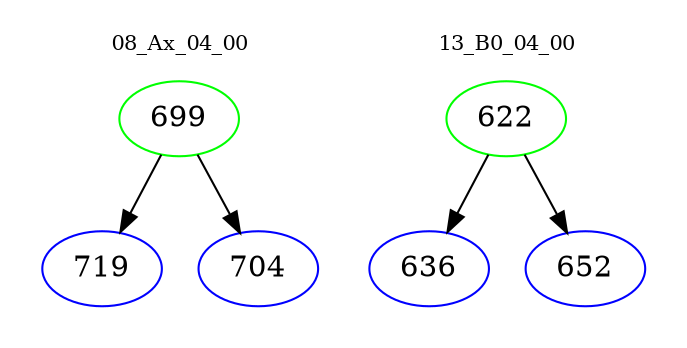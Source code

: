 digraph{
subgraph cluster_0 {
color = white
label = "08_Ax_04_00";
fontsize=10;
T0_699 [label="699", color="green"]
T0_699 -> T0_719 [color="black"]
T0_719 [label="719", color="blue"]
T0_699 -> T0_704 [color="black"]
T0_704 [label="704", color="blue"]
}
subgraph cluster_1 {
color = white
label = "13_B0_04_00";
fontsize=10;
T1_622 [label="622", color="green"]
T1_622 -> T1_636 [color="black"]
T1_636 [label="636", color="blue"]
T1_622 -> T1_652 [color="black"]
T1_652 [label="652", color="blue"]
}
}
